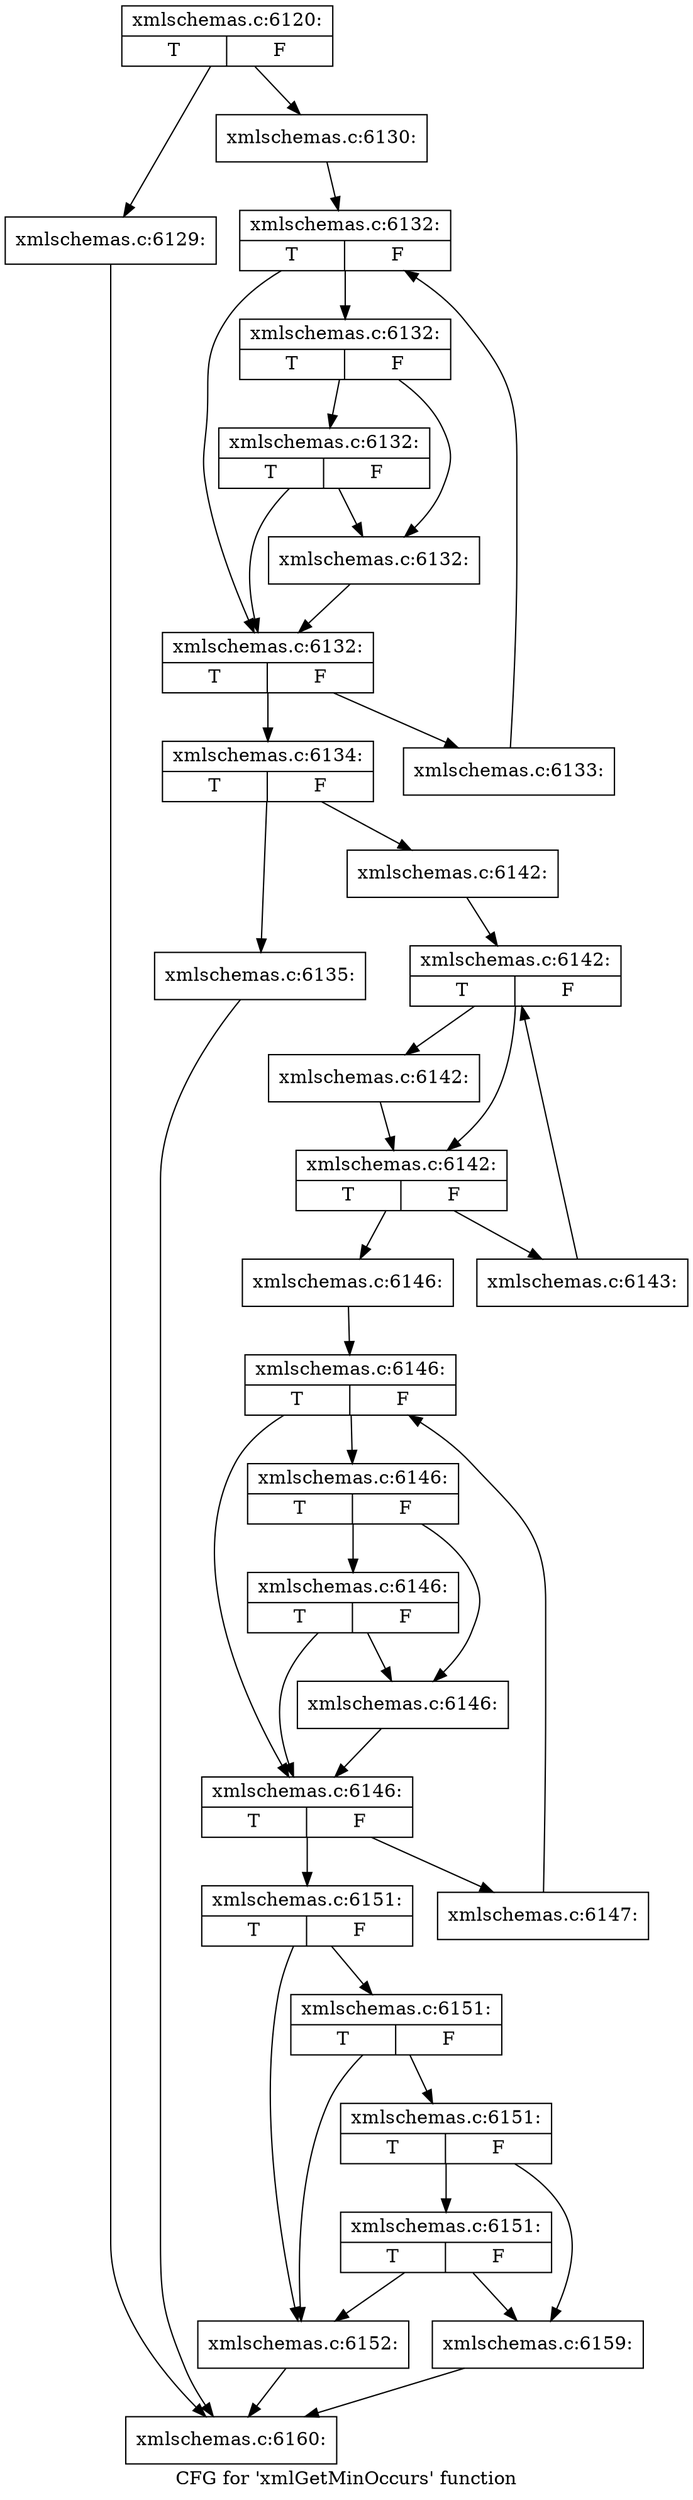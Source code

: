 digraph "CFG for 'xmlGetMinOccurs' function" {
	label="CFG for 'xmlGetMinOccurs' function";

	Node0x55d026120bb0 [shape=record,label="{xmlschemas.c:6120:|{<s0>T|<s1>F}}"];
	Node0x55d026120bb0 -> Node0x55d026122f00;
	Node0x55d026120bb0 -> Node0x55d026122f50;
	Node0x55d026122f00 [shape=record,label="{xmlschemas.c:6129:}"];
	Node0x55d026122f00 -> Node0x55d026120c00;
	Node0x55d026122f50 [shape=record,label="{xmlschemas.c:6130:}"];
	Node0x55d026122f50 -> Node0x55d026123840;
	Node0x55d026123840 [shape=record,label="{xmlschemas.c:6132:|{<s0>T|<s1>F}}"];
	Node0x55d026123840 -> Node0x55d026123aa0;
	Node0x55d026123840 -> Node0x55d026123b40;
	Node0x55d026123b40 [shape=record,label="{xmlschemas.c:6132:|{<s0>T|<s1>F}}"];
	Node0x55d026123b40 -> Node0x55d026123da0;
	Node0x55d026123b40 -> Node0x55d026123af0;
	Node0x55d026123da0 [shape=record,label="{xmlschemas.c:6132:|{<s0>T|<s1>F}}"];
	Node0x55d026123da0 -> Node0x55d026123aa0;
	Node0x55d026123da0 -> Node0x55d026123af0;
	Node0x55d026123af0 [shape=record,label="{xmlschemas.c:6132:}"];
	Node0x55d026123af0 -> Node0x55d026123aa0;
	Node0x55d026123aa0 [shape=record,label="{xmlschemas.c:6132:|{<s0>T|<s1>F}}"];
	Node0x55d026123aa0 -> Node0x55d0261241d0;
	Node0x55d026123aa0 -> Node0x55d026123a20;
	Node0x55d0261241d0 [shape=record,label="{xmlschemas.c:6133:}"];
	Node0x55d0261241d0 -> Node0x55d026123840;
	Node0x55d026123a20 [shape=record,label="{xmlschemas.c:6134:|{<s0>T|<s1>F}}"];
	Node0x55d026123a20 -> Node0x55d0261247c0;
	Node0x55d026123a20 -> Node0x55d026124810;
	Node0x55d0261247c0 [shape=record,label="{xmlschemas.c:6135:}"];
	Node0x55d0261247c0 -> Node0x55d026120c00;
	Node0x55d026124810 [shape=record,label="{xmlschemas.c:6142:}"];
	Node0x55d026124810 -> Node0x55d0261254a0;
	Node0x55d0261254a0 [shape=record,label="{xmlschemas.c:6142:|{<s0>T|<s1>F}}"];
	Node0x55d0261254a0 -> Node0x55d026125750;
	Node0x55d0261254a0 -> Node0x55d026125700;
	Node0x55d026125750 [shape=record,label="{xmlschemas.c:6142:}"];
	Node0x55d026125750 -> Node0x55d026125700;
	Node0x55d026125700 [shape=record,label="{xmlschemas.c:6142:|{<s0>T|<s1>F}}"];
	Node0x55d026125700 -> Node0x55d026125d40;
	Node0x55d026125700 -> Node0x55d026125680;
	Node0x55d026125d40 [shape=record,label="{xmlschemas.c:6143:}"];
	Node0x55d026125d40 -> Node0x55d0261254a0;
	Node0x55d026125680 [shape=record,label="{xmlschemas.c:6146:}"];
	Node0x55d026125680 -> Node0x55d026126650;
	Node0x55d026126650 [shape=record,label="{xmlschemas.c:6146:|{<s0>T|<s1>F}}"];
	Node0x55d026126650 -> Node0x55d0261268f0;
	Node0x55d026126650 -> Node0x55d026126990;
	Node0x55d026126990 [shape=record,label="{xmlschemas.c:6146:|{<s0>T|<s1>F}}"];
	Node0x55d026126990 -> Node0x55d026126bf0;
	Node0x55d026126990 -> Node0x55d026126940;
	Node0x55d026126bf0 [shape=record,label="{xmlschemas.c:6146:|{<s0>T|<s1>F}}"];
	Node0x55d026126bf0 -> Node0x55d0261268f0;
	Node0x55d026126bf0 -> Node0x55d026126940;
	Node0x55d026126940 [shape=record,label="{xmlschemas.c:6146:}"];
	Node0x55d026126940 -> Node0x55d0261268f0;
	Node0x55d0261268f0 [shape=record,label="{xmlschemas.c:6146:|{<s0>T|<s1>F}}"];
	Node0x55d0261268f0 -> Node0x55d026127020;
	Node0x55d0261268f0 -> Node0x55d026126870;
	Node0x55d026127020 [shape=record,label="{xmlschemas.c:6147:}"];
	Node0x55d026127020 -> Node0x55d026126650;
	Node0x55d026126870 [shape=record,label="{xmlschemas.c:6151:|{<s0>T|<s1>F}}"];
	Node0x55d026126870 -> Node0x55d026127610;
	Node0x55d026126870 -> Node0x55d026127730;
	Node0x55d026127730 [shape=record,label="{xmlschemas.c:6151:|{<s0>T|<s1>F}}"];
	Node0x55d026127730 -> Node0x55d026127610;
	Node0x55d026127730 -> Node0x55d0261276b0;
	Node0x55d0261276b0 [shape=record,label="{xmlschemas.c:6151:|{<s0>T|<s1>F}}"];
	Node0x55d0261276b0 -> Node0x55d026127d60;
	Node0x55d0261276b0 -> Node0x55d026127660;
	Node0x55d026127d60 [shape=record,label="{xmlschemas.c:6151:|{<s0>T|<s1>F}}"];
	Node0x55d026127d60 -> Node0x55d026127610;
	Node0x55d026127d60 -> Node0x55d026127660;
	Node0x55d026127610 [shape=record,label="{xmlschemas.c:6152:}"];
	Node0x55d026127610 -> Node0x55d026120c00;
	Node0x55d026127660 [shape=record,label="{xmlschemas.c:6159:}"];
	Node0x55d026127660 -> Node0x55d026120c00;
	Node0x55d026120c00 [shape=record,label="{xmlschemas.c:6160:}"];
}
